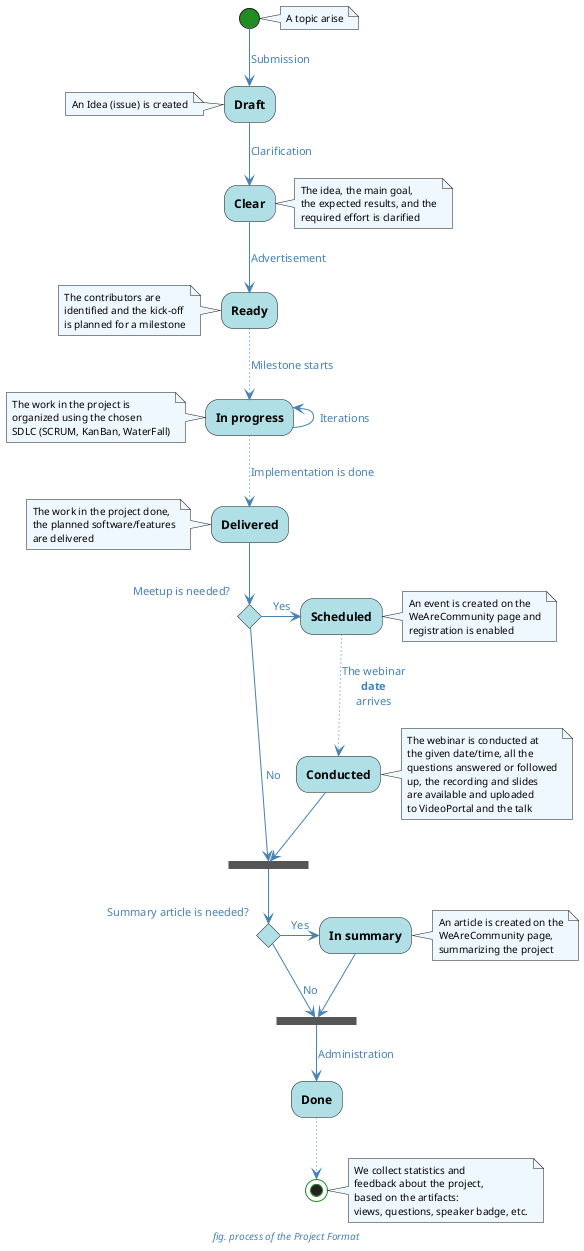 @startuml

skinparam defaultFontName Ubuntu Light
skinparam backgroundColor transparent

skinparam caption {
    FontColor SteelBlue
    FontStyle italic
    FontSize 10pt
}

skinparam activity {
    BackgroundColor PowderBlue
    StartColor ForestGreen
    EndColor ForestGreen
    FontStyle bold
}

skinparam arrow {
    Color SteelBlue
    FontColor SteelBlue
}

skinparam note {
    BackgroundColor AliceBlue
    FontSize 10
}

caption fig. process of the Project Format

note right
    A topic arise
end note

(*) -->[Submission] Draft

note left
    An Idea (issue) is created
end note

-->[Clarification] Clear

note right
    The idea, the main goal,
    the expected results, and the
    required effort is clarified
end note

-->[Advertisement] Ready

note left
    The contributors are
    identified and the kick-off
    is planned for a milestone
end note

..>[Milestone starts] In progress
-left->[Iterations] In progress

note left
    The work in the project is
    organized using the chosen
    SDLC (SCRUM, KanBan, WaterFall)
end note

..>[Implementation is done] Delivered

note left
    The work in the project done,
    the planned software/features
    are delivered
end note

if "Meetup is needed?" then
    -right->[Yes] Scheduled

    note right
        An event is created on the
        WeAreCommunity page and
        registration is enabled
    end note

    ..>[The webinar\n**date**\narrives] Conducted

    note right
        The webinar is conducted at
        the given date/time, all the
        questions answered or followed
        up, the recording and slides
        are available and uploaded
        to VideoPortal and the talk
    end note

    --> === B1 ===
else
    -->[No] === B1 ===
endif

if "Summary article is needed?" then
    -right->[Yes] In summary

    note right
        An article is created on the
        WeAreCommunity page,
        summarizing the project
    end note

    --> === B2 ===
else
    -->[No] === B2 ===
endif

-->[Administration] Done
..> (*)

note right
    We collect statistics and
    feedback about the project,
    based on the artifacts:
    views, questions, speaker badge, etc.
end note

@enduml
